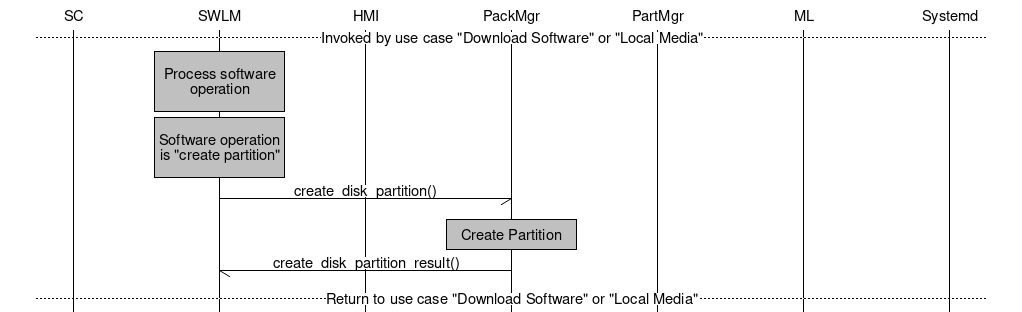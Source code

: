 #
#
# Sequence diagram description
#
# The sequence diagram description below is translated to
# a PNG image by mscgen (http://www.mcternan.me.uk/mscgen/)
# 
# Recompile updated diagrams to a png image with:
#  
#   mscgen -T png swm.msc
#

msc {
  width="1024";
  "SC",  "SWLM", "HMI", "PackMgr", "PartMgr", "ML", "Systemd";
  --- [ label="Invoked by use case \"Download Software\" or \"Local Media\""];
  "SWLM" box "SWLM" [ textbgcolour="silver", label = "\nProcess software operation\n" ];
  "SWLM" box "SWLM" [ textbgcolour="silver", label = "\nSoftware operation is \"create partition\"\n" ];
  "SWLM" -> "PackMgr" [ label = "create_disk_partition()" ];
  "PackMgr" box "PackMgr" [ textbgcolour="silver", label = "Create Partition" ];
  "PackMgr" -> "SWLM" [ label = "create_disk_partition_result()" ];
  --- [ label = "Return to use case \"Download Software\" or \"Local Media\""];
}
